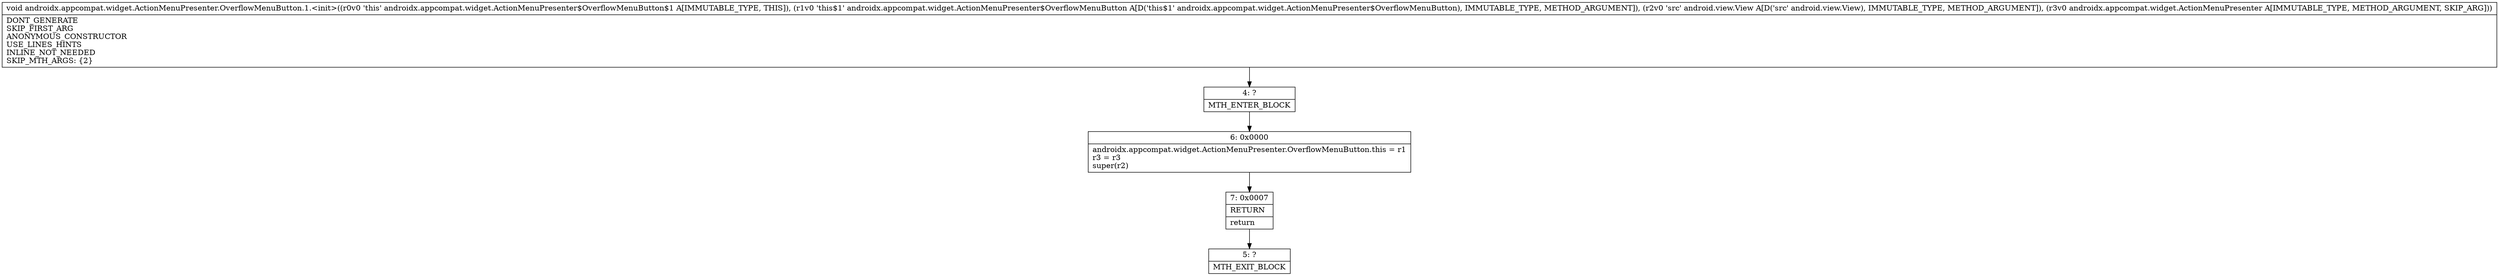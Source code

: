 digraph "CFG forandroidx.appcompat.widget.ActionMenuPresenter.OverflowMenuButton.1.\<init\>(Landroidx\/appcompat\/widget\/ActionMenuPresenter$OverflowMenuButton;Landroid\/view\/View;Landroidx\/appcompat\/widget\/ActionMenuPresenter;)V" {
Node_4 [shape=record,label="{4\:\ ?|MTH_ENTER_BLOCK\l}"];
Node_6 [shape=record,label="{6\:\ 0x0000|androidx.appcompat.widget.ActionMenuPresenter.OverflowMenuButton.this = r1\lr3 = r3\lsuper(r2)\l}"];
Node_7 [shape=record,label="{7\:\ 0x0007|RETURN\l|return\l}"];
Node_5 [shape=record,label="{5\:\ ?|MTH_EXIT_BLOCK\l}"];
MethodNode[shape=record,label="{void androidx.appcompat.widget.ActionMenuPresenter.OverflowMenuButton.1.\<init\>((r0v0 'this' androidx.appcompat.widget.ActionMenuPresenter$OverflowMenuButton$1 A[IMMUTABLE_TYPE, THIS]), (r1v0 'this$1' androidx.appcompat.widget.ActionMenuPresenter$OverflowMenuButton A[D('this$1' androidx.appcompat.widget.ActionMenuPresenter$OverflowMenuButton), IMMUTABLE_TYPE, METHOD_ARGUMENT]), (r2v0 'src' android.view.View A[D('src' android.view.View), IMMUTABLE_TYPE, METHOD_ARGUMENT]), (r3v0 androidx.appcompat.widget.ActionMenuPresenter A[IMMUTABLE_TYPE, METHOD_ARGUMENT, SKIP_ARG]))  | DONT_GENERATE\lSKIP_FIRST_ARG\lANONYMOUS_CONSTRUCTOR\lUSE_LINES_HINTS\lINLINE_NOT_NEEDED\lSKIP_MTH_ARGS: \{2\}\l}"];
MethodNode -> Node_4;Node_4 -> Node_6;
Node_6 -> Node_7;
Node_7 -> Node_5;
}

